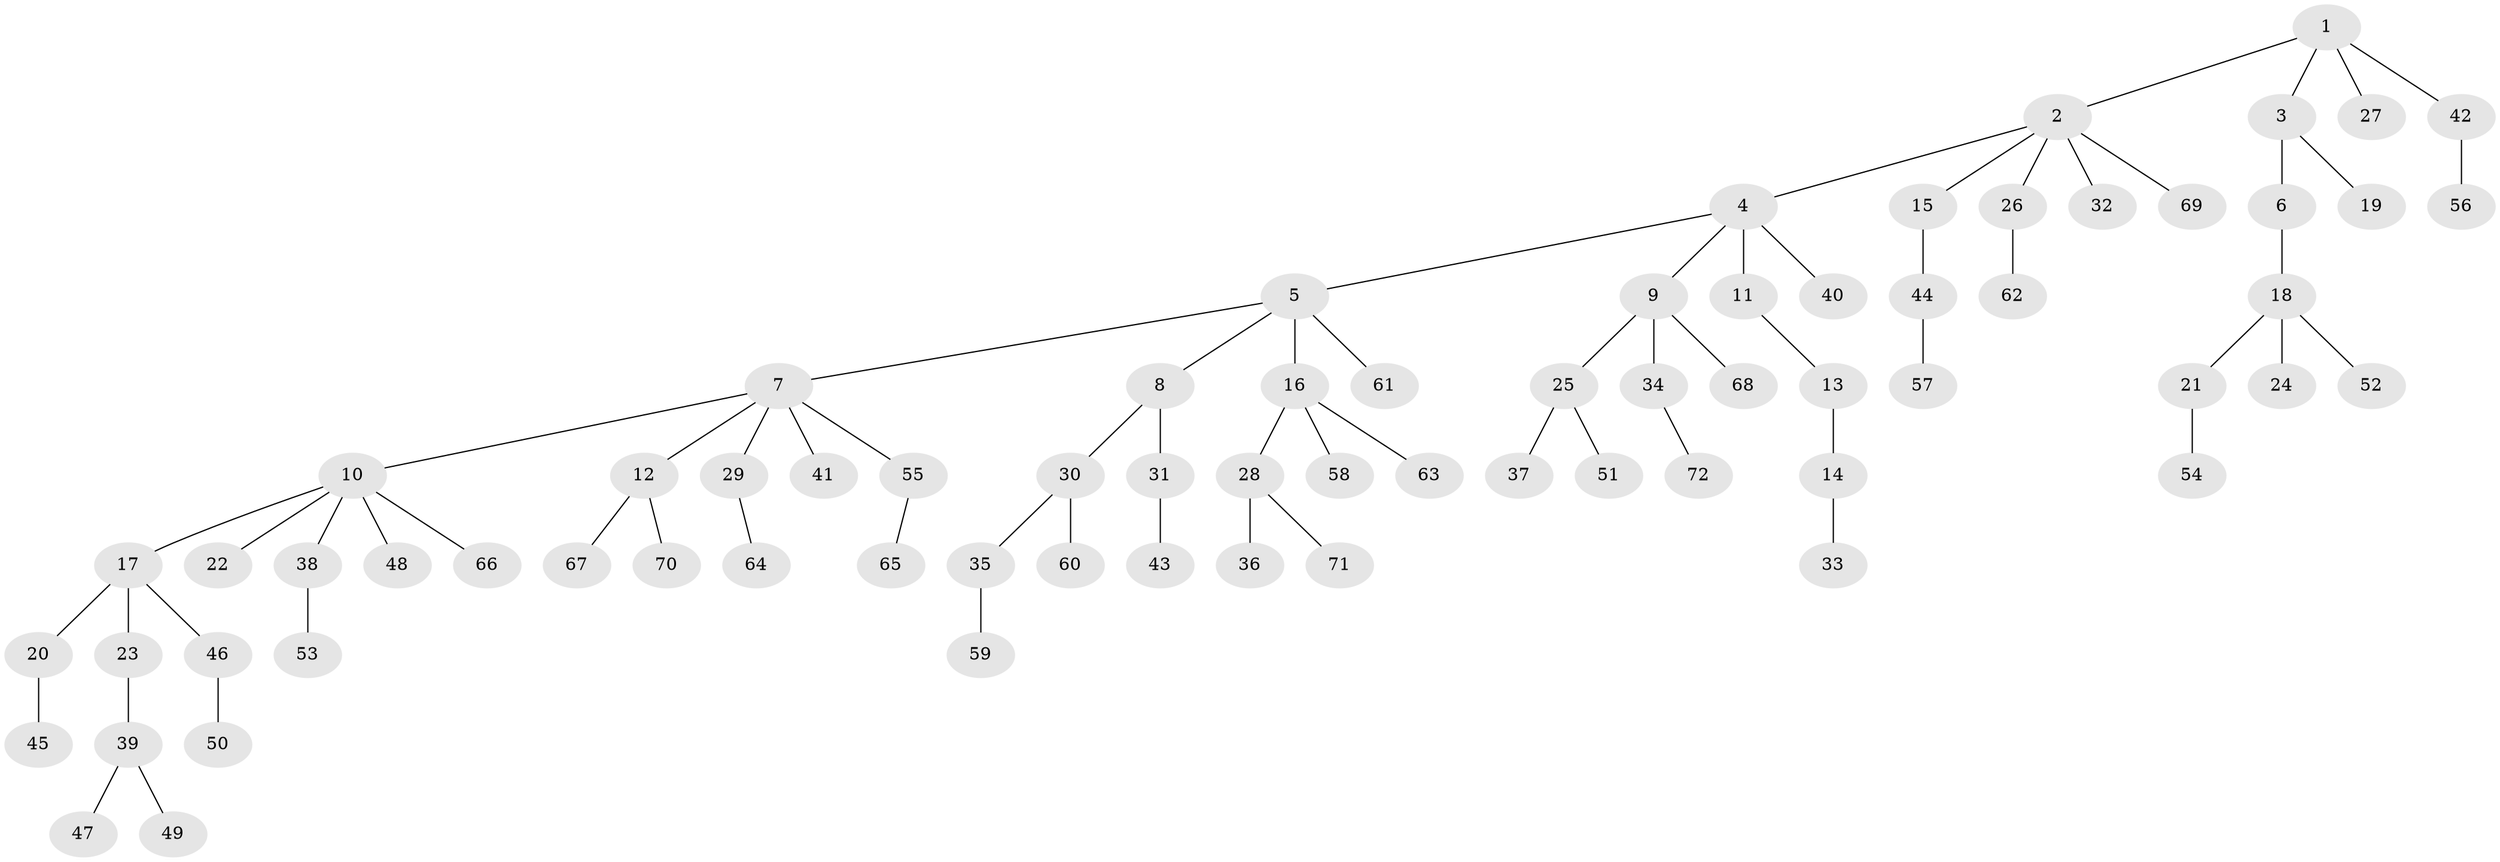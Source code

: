// coarse degree distribution, {4: 0.07692307692307693, 5: 0.057692307692307696, 2: 0.19230769230769232, 3: 0.15384615384615385, 1: 0.5192307692307693}
// Generated by graph-tools (version 1.1) at 2025/52/03/04/25 22:52:00]
// undirected, 72 vertices, 71 edges
graph export_dot {
  node [color=gray90,style=filled];
  1;
  2;
  3;
  4;
  5;
  6;
  7;
  8;
  9;
  10;
  11;
  12;
  13;
  14;
  15;
  16;
  17;
  18;
  19;
  20;
  21;
  22;
  23;
  24;
  25;
  26;
  27;
  28;
  29;
  30;
  31;
  32;
  33;
  34;
  35;
  36;
  37;
  38;
  39;
  40;
  41;
  42;
  43;
  44;
  45;
  46;
  47;
  48;
  49;
  50;
  51;
  52;
  53;
  54;
  55;
  56;
  57;
  58;
  59;
  60;
  61;
  62;
  63;
  64;
  65;
  66;
  67;
  68;
  69;
  70;
  71;
  72;
  1 -- 2;
  1 -- 3;
  1 -- 27;
  1 -- 42;
  2 -- 4;
  2 -- 15;
  2 -- 26;
  2 -- 32;
  2 -- 69;
  3 -- 6;
  3 -- 19;
  4 -- 5;
  4 -- 9;
  4 -- 11;
  4 -- 40;
  5 -- 7;
  5 -- 8;
  5 -- 16;
  5 -- 61;
  6 -- 18;
  7 -- 10;
  7 -- 12;
  7 -- 29;
  7 -- 41;
  7 -- 55;
  8 -- 30;
  8 -- 31;
  9 -- 25;
  9 -- 34;
  9 -- 68;
  10 -- 17;
  10 -- 22;
  10 -- 38;
  10 -- 48;
  10 -- 66;
  11 -- 13;
  12 -- 67;
  12 -- 70;
  13 -- 14;
  14 -- 33;
  15 -- 44;
  16 -- 28;
  16 -- 58;
  16 -- 63;
  17 -- 20;
  17 -- 23;
  17 -- 46;
  18 -- 21;
  18 -- 24;
  18 -- 52;
  20 -- 45;
  21 -- 54;
  23 -- 39;
  25 -- 37;
  25 -- 51;
  26 -- 62;
  28 -- 36;
  28 -- 71;
  29 -- 64;
  30 -- 35;
  30 -- 60;
  31 -- 43;
  34 -- 72;
  35 -- 59;
  38 -- 53;
  39 -- 47;
  39 -- 49;
  42 -- 56;
  44 -- 57;
  46 -- 50;
  55 -- 65;
}
